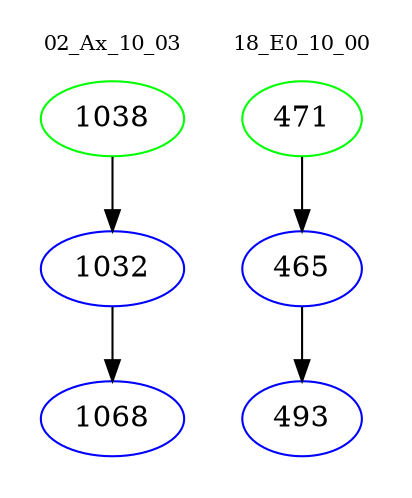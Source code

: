 digraph{
subgraph cluster_0 {
color = white
label = "02_Ax_10_03";
fontsize=10;
T0_1038 [label="1038", color="green"]
T0_1038 -> T0_1032 [color="black"]
T0_1032 [label="1032", color="blue"]
T0_1032 -> T0_1068 [color="black"]
T0_1068 [label="1068", color="blue"]
}
subgraph cluster_1 {
color = white
label = "18_E0_10_00";
fontsize=10;
T1_471 [label="471", color="green"]
T1_471 -> T1_465 [color="black"]
T1_465 [label="465", color="blue"]
T1_465 -> T1_493 [color="black"]
T1_493 [label="493", color="blue"]
}
}
